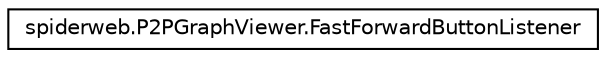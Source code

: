 digraph G
{
  edge [fontname="Helvetica",fontsize="10",labelfontname="Helvetica",labelfontsize="10"];
  node [fontname="Helvetica",fontsize="10",shape=record];
  rankdir=LR;
  Node1 [label="spiderweb.P2PGraphViewer.FastForwardButtonListener",height=0.2,width=0.4,color="black", fillcolor="white", style="filled",URL="$classspiderweb_1_1_p2_p_graph_viewer_1_1_fast_forward_button_listener.html"];
}
